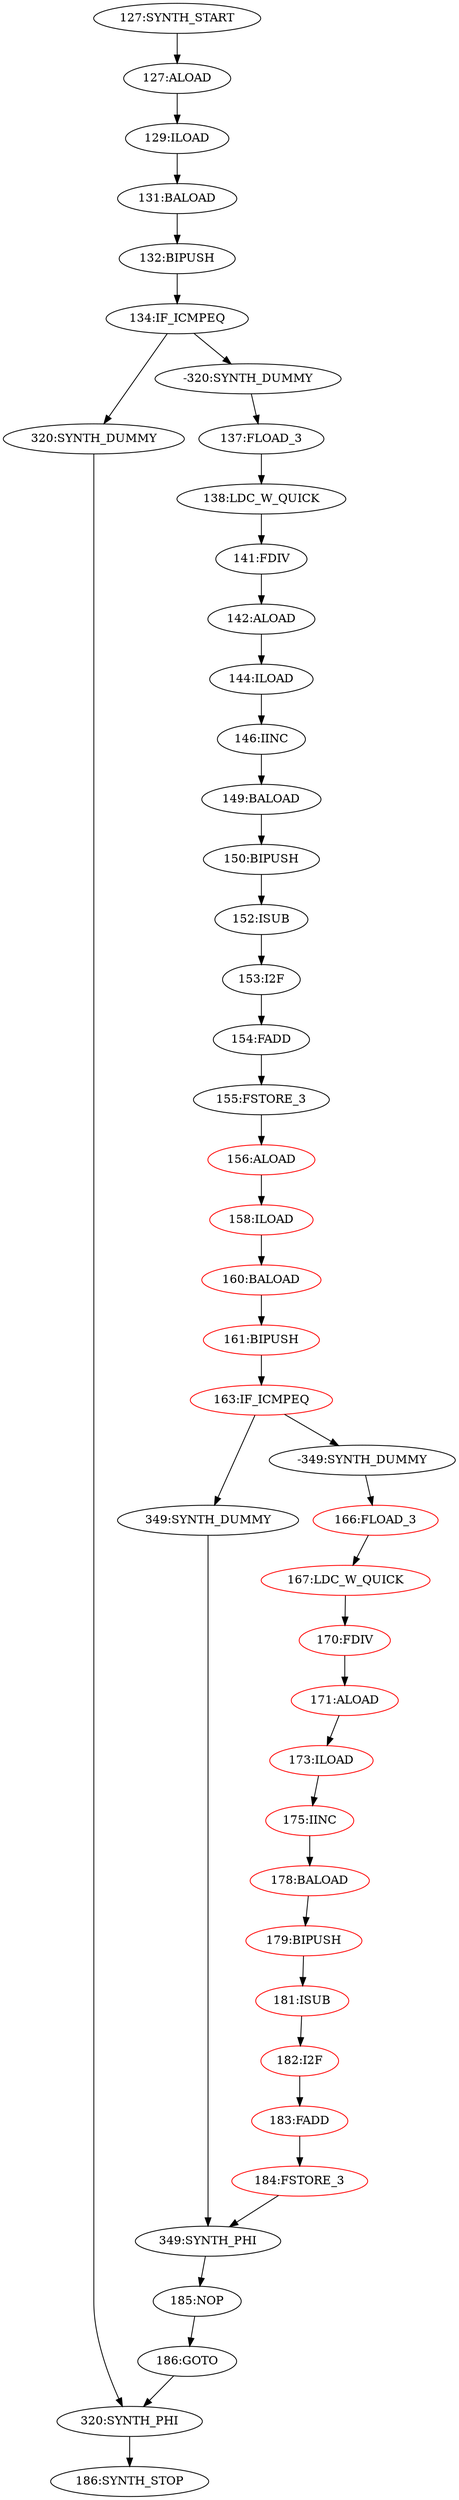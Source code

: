 digraph{
"127:SYNTH_START" -> "127:ALOAD";
"127:ALOAD" -> "129:ILOAD";
"129:ILOAD" -> "131:BALOAD";
"131:BALOAD" -> "132:BIPUSH";
"132:BIPUSH" -> "134:IF_ICMPEQ";
"134:IF_ICMPEQ" -> "320:SYNTH_DUMMY";
"134:IF_ICMPEQ" -> "-320:SYNTH_DUMMY";
"320:SYNTH_DUMMY" -> "320:SYNTH_PHI";
"-320:SYNTH_DUMMY" -> "137:FLOAD_3";
"137:FLOAD_3" -> "138:LDC_W_QUICK";
"138:LDC_W_QUICK" -> "141:FDIV";
"141:FDIV" -> "142:ALOAD";
"142:ALOAD" -> "144:ILOAD";
"144:ILOAD" -> "146:IINC";
"146:IINC" -> "149:BALOAD";
"149:BALOAD" -> "150:BIPUSH";
"150:BIPUSH" -> "152:ISUB";
"152:ISUB" -> "153:I2F";
"153:I2F" -> "154:FADD";
"154:FADD" -> "155:FSTORE_3";
"155:FSTORE_3" -> "156:ALOAD";
"156:ALOAD" [color = red];
"156:ALOAD" -> "158:ILOAD";
"158:ILOAD" [color = red];
"158:ILOAD" -> "160:BALOAD";
"160:BALOAD" [color = red];
"160:BALOAD" -> "161:BIPUSH";
"161:BIPUSH" [color = red];
"161:BIPUSH" -> "163:IF_ICMPEQ";
"163:IF_ICMPEQ" [color = red];
"163:IF_ICMPEQ" -> "349:SYNTH_DUMMY";
"163:IF_ICMPEQ" -> "-349:SYNTH_DUMMY";
"349:SYNTH_DUMMY" -> "349:SYNTH_PHI";
"-349:SYNTH_DUMMY" -> "166:FLOAD_3";
"166:FLOAD_3" [color = red];
"166:FLOAD_3" -> "167:LDC_W_QUICK";
"185:NOP" -> "186:GOTO";
"186:GOTO" -> "320:SYNTH_PHI";
"167:LDC_W_QUICK" [color = red];
"167:LDC_W_QUICK" -> "170:FDIV";
"170:FDIV" [color = red];
"170:FDIV" -> "171:ALOAD";
"171:ALOAD" [color = red];
"171:ALOAD" -> "173:ILOAD";
"173:ILOAD" [color = red];
"173:ILOAD" -> "175:IINC";
"175:IINC" [color = red];
"175:IINC" -> "178:BALOAD";
"178:BALOAD" [color = red];
"178:BALOAD" -> "179:BIPUSH";
"179:BIPUSH" [color = red];
"179:BIPUSH" -> "181:ISUB";
"181:ISUB" [color = red];
"181:ISUB" -> "182:I2F";
"182:I2F" [color = red];
"182:I2F" -> "183:FADD";
"183:FADD" [color = red];
"183:FADD" -> "184:FSTORE_3";
"184:FSTORE_3" [color = red];
"184:FSTORE_3" -> "349:SYNTH_PHI";
"349:SYNTH_PHI" -> "185:NOP";
"320:SYNTH_PHI" -> "186:SYNTH_STOP";
}